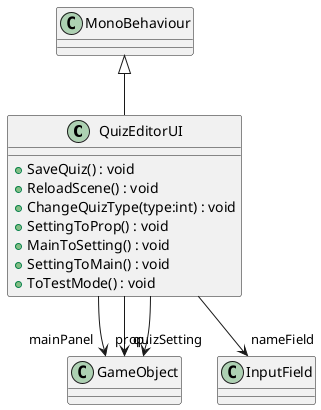 @startuml
class QuizEditorUI {
    + SaveQuiz() : void
    + ReloadScene() : void
    + ChangeQuizType(type:int) : void
    + SettingToProp() : void
    + MainToSetting() : void
    + SettingToMain() : void
    + ToTestMode() : void
}
MonoBehaviour <|-- QuizEditorUI
QuizEditorUI --> "mainPanel" GameObject
QuizEditorUI --> "quizSetting" GameObject
QuizEditorUI --> "prop" GameObject
QuizEditorUI --> "nameField" InputField
@enduml
